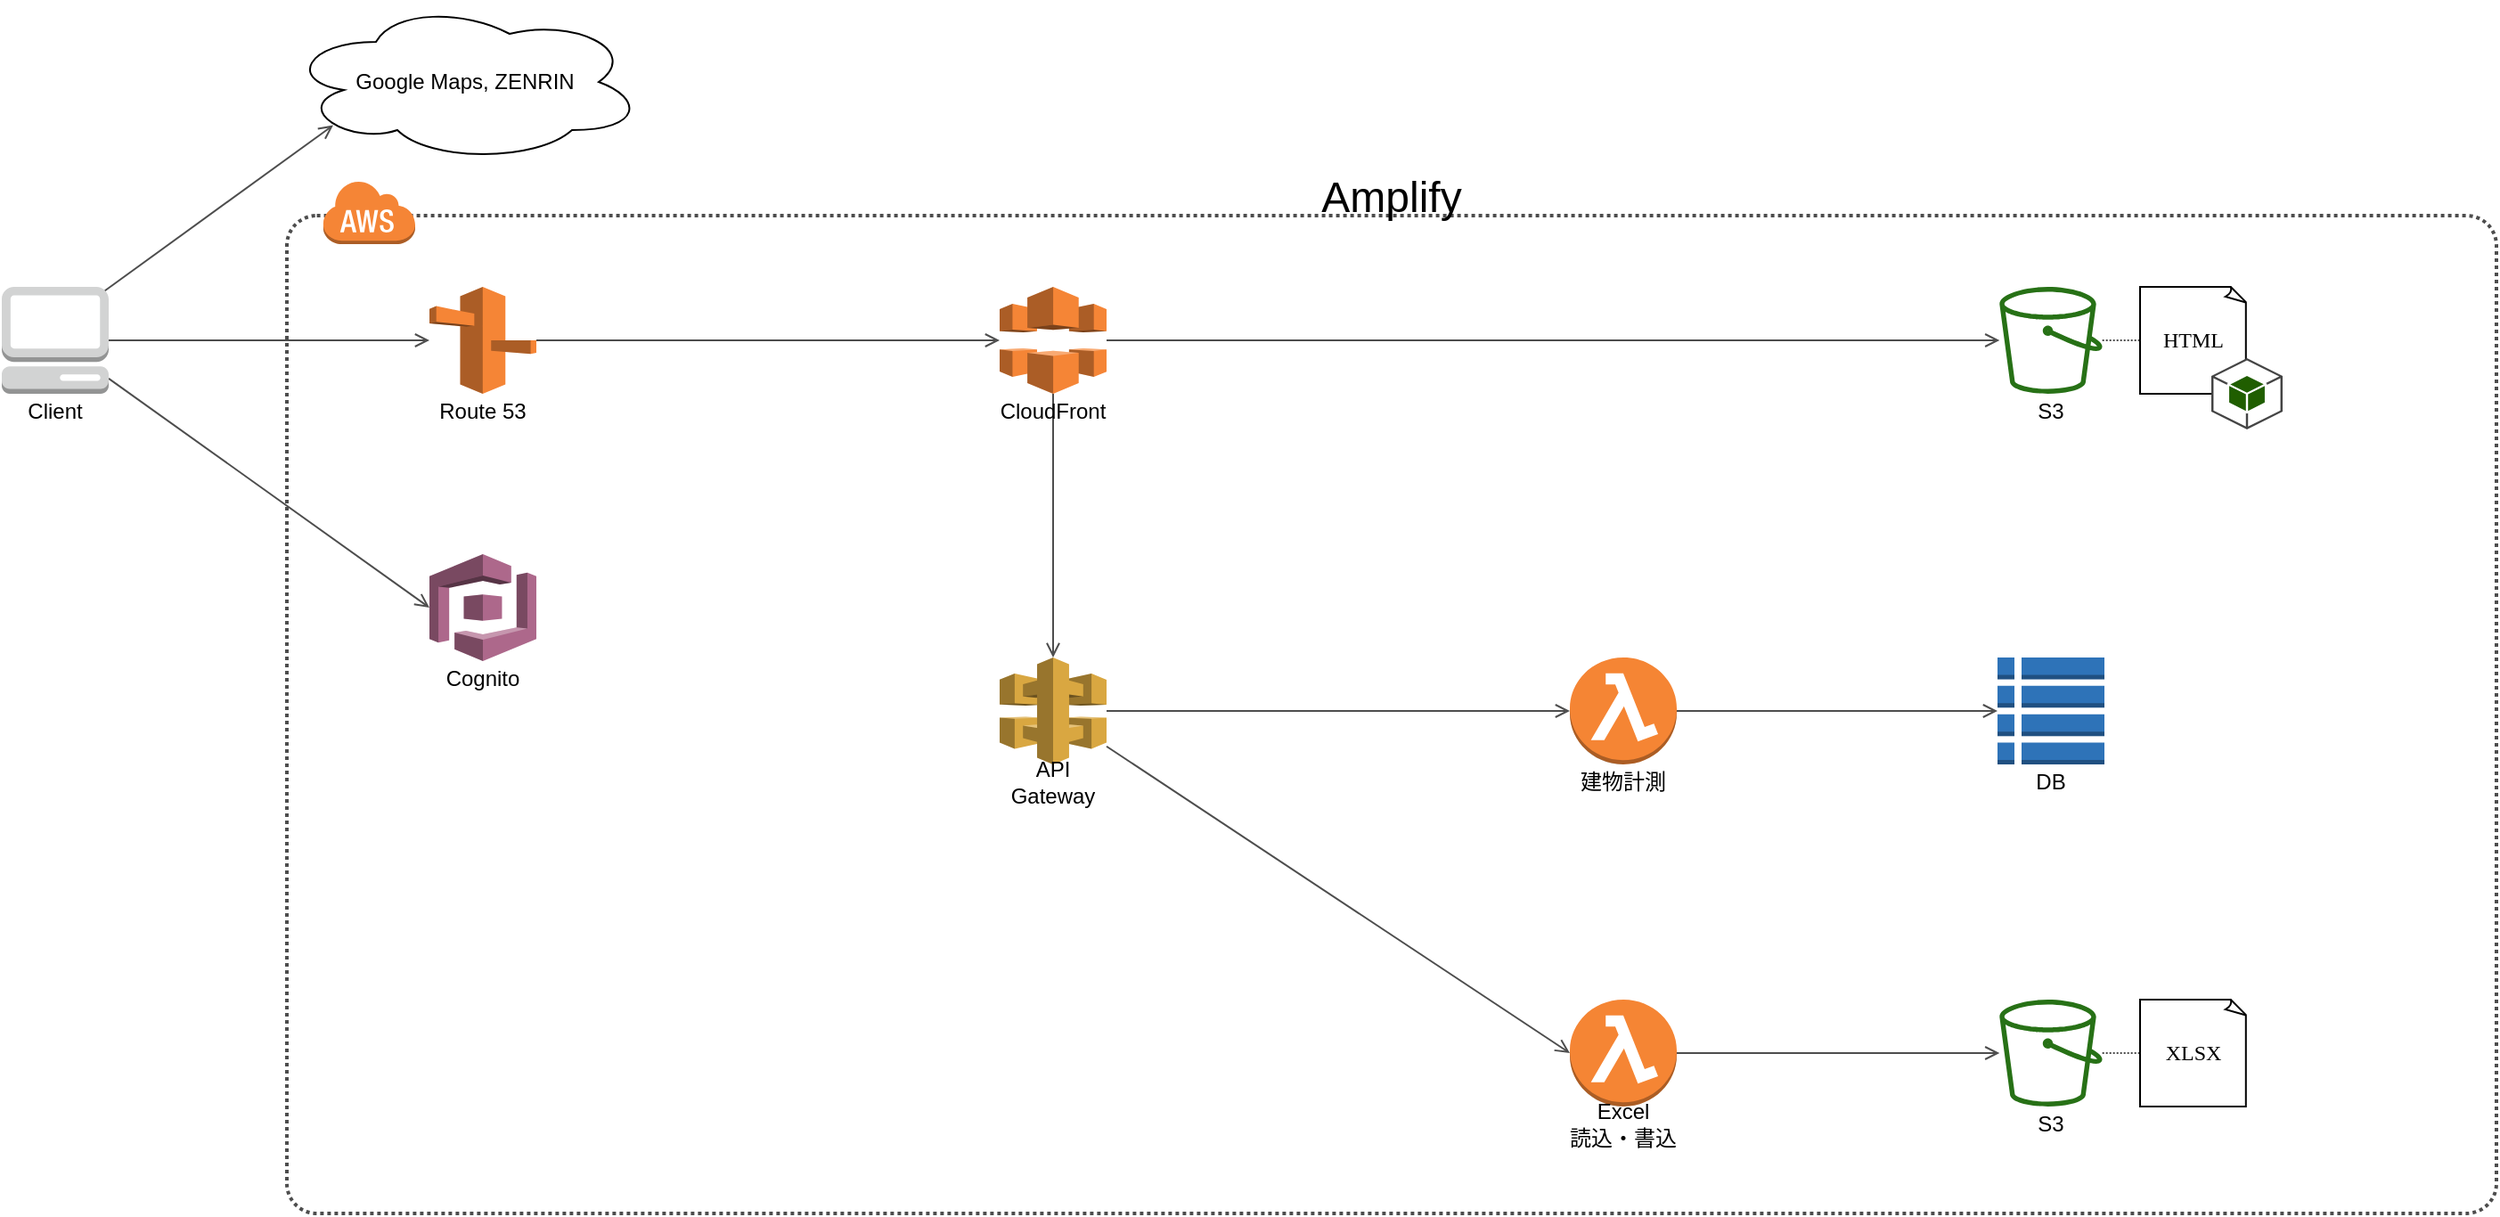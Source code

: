 <mxfile version="13.1.3" type="device"><diagram id="8mWeo2DlBejSomdf8wcV" name="Page-1"><mxGraphModel dx="920" dy="516" grid="1" gridSize="10" guides="1" tooltips="1" connect="1" arrows="1" fold="1" page="1" pageScale="1" pageWidth="1920" pageHeight="1200" math="0" shadow="0"><root><mxCell id="0"/><mxCell id="1" parent="0"/><mxCell id="xwqouCwqAd0GwFi5aQA8-1" value="" style="rounded=1;arcSize=3;dashed=1;fillColor=none;gradientColor=none;strokeWidth=2;dashPattern=1 1;strokeColor=#4D4D4D;" parent="1" vertex="1"><mxGeometry x="240" y="200" width="1240" height="560" as="geometry"/></mxCell><mxCell id="RnPEDi2kwNYS4clo-QQD-43" style="edgeStyle=none;rounded=0;orthogonalLoop=1;jettySize=auto;html=1;entryX=0;entryY=0.5;entryDx=0;entryDy=0;entryPerimeter=0;dashed=1;dashPattern=1 1;endArrow=none;endFill=0;strokeColor=#4D4D4D;" parent="1" source="RnPEDi2kwNYS4clo-QQD-5" target="RnPEDi2kwNYS4clo-QQD-36" edge="1"><mxGeometry relative="1" as="geometry"/></mxCell><mxCell id="RnPEDi2kwNYS4clo-QQD-5" value="" style="outlineConnect=0;fontColor=#232F3E;gradientColor=none;fillColor=#277116;strokeColor=none;dashed=0;verticalLabelPosition=bottom;verticalAlign=top;align=center;html=1;fontSize=12;fontStyle=0;pointerEvents=1;shape=mxgraph.aws4.bucket;" parent="1" vertex="1"><mxGeometry x="1200" y="240" width="60" height="60" as="geometry"/></mxCell><mxCell id="RnPEDi2kwNYS4clo-QQD-18" style="rounded=0;orthogonalLoop=1;jettySize=auto;html=1;entryX=0;entryY=0.5;entryDx=0;entryDy=0;entryPerimeter=0;endArrow=open;endFill=0;strokeColor=#4D4D4D;" parent="1" source="RnPEDi2kwNYS4clo-QQD-10" target="RnPEDi2kwNYS4clo-QQD-11" edge="1"><mxGeometry relative="1" as="geometry"/></mxCell><mxCell id="RnPEDi2kwNYS4clo-QQD-10" value="" style="outlineConnect=0;dashed=0;verticalLabelPosition=bottom;verticalAlign=top;align=center;html=1;shape=mxgraph.aws3.route_53;fillColor=#F58536;gradientColor=none;" parent="1" vertex="1"><mxGeometry x="320" y="240" width="60" height="60" as="geometry"/></mxCell><mxCell id="RnPEDi2kwNYS4clo-QQD-21" style="rounded=0;orthogonalLoop=1;jettySize=auto;html=1;endArrow=open;endFill=0;strokeColor=#4D4D4D;" parent="1" source="RnPEDi2kwNYS4clo-QQD-11" target="RnPEDi2kwNYS4clo-QQD-5" edge="1"><mxGeometry relative="1" as="geometry"/></mxCell><mxCell id="RnPEDi2kwNYS4clo-QQD-11" value="" style="outlineConnect=0;dashed=0;verticalLabelPosition=bottom;verticalAlign=top;align=center;html=1;shape=mxgraph.aws3.cloudfront;fillColor=#F58536;gradientColor=none;" parent="1" vertex="1"><mxGeometry x="640" y="240" width="60" height="60" as="geometry"/></mxCell><mxCell id="RnPEDi2kwNYS4clo-QQD-30" style="edgeStyle=none;rounded=0;orthogonalLoop=1;jettySize=auto;html=1;endArrow=open;endFill=0;strokeColor=#4D4D4D;exitX=0.5;exitY=1;exitDx=0;exitDy=0;exitPerimeter=0;" parent="1" source="RnPEDi2kwNYS4clo-QQD-11" target="RnPEDi2kwNYS4clo-QQD-13" edge="1"><mxGeometry relative="1" as="geometry"/></mxCell><mxCell id="RnPEDi2kwNYS4clo-QQD-32" style="edgeStyle=none;rounded=0;orthogonalLoop=1;jettySize=auto;html=1;entryX=0;entryY=0.5;entryDx=0;entryDy=0;entryPerimeter=0;endArrow=open;endFill=0;strokeColor=#4D4D4D;" parent="1" source="RnPEDi2kwNYS4clo-QQD-13" target="RnPEDi2kwNYS4clo-QQD-26" edge="1"><mxGeometry relative="1" as="geometry"/></mxCell><mxCell id="RnPEDi2kwNYS4clo-QQD-13" value="" style="outlineConnect=0;dashed=0;verticalLabelPosition=bottom;verticalAlign=top;align=center;html=1;shape=mxgraph.aws3.api_gateway;fillColor=#D9A741;gradientColor=none;" parent="1" vertex="1"><mxGeometry x="640" y="448" width="60" height="60" as="geometry"/></mxCell><mxCell id="RnPEDi2kwNYS4clo-QQD-17" style="rounded=0;orthogonalLoop=1;jettySize=auto;html=1;endArrow=open;endFill=0;strokeColor=#4D4D4D;" parent="1" source="RnPEDi2kwNYS4clo-QQD-16" target="RnPEDi2kwNYS4clo-QQD-10" edge="1"><mxGeometry relative="1" as="geometry"/></mxCell><mxCell id="RnPEDi2kwNYS4clo-QQD-23" style="rounded=0;orthogonalLoop=1;jettySize=auto;html=1;entryX=0;entryY=0.5;entryDx=0;entryDy=0;entryPerimeter=0;endArrow=open;endFill=0;strokeColor=#4D4D4D;" parent="1" source="RnPEDi2kwNYS4clo-QQD-16" target="RnPEDi2kwNYS4clo-QQD-12" edge="1"><mxGeometry relative="1" as="geometry"/></mxCell><mxCell id="RnPEDi2kwNYS4clo-QQD-16" value="" style="outlineConnect=0;dashed=0;verticalLabelPosition=bottom;verticalAlign=top;align=center;html=1;shape=mxgraph.aws3.management_console;fillColor=#D2D3D3;gradientColor=none;" parent="1" vertex="1"><mxGeometry x="80" y="240" width="60" height="60" as="geometry"/></mxCell><mxCell id="RnPEDi2kwNYS4clo-QQD-33" style="edgeStyle=none;rounded=0;orthogonalLoop=1;jettySize=auto;html=1;endArrow=open;endFill=0;strokeColor=#4D4D4D;exitX=1;exitY=0.5;exitDx=0;exitDy=0;exitPerimeter=0;" parent="1" source="RnPEDi2kwNYS4clo-QQD-26" target="RnPEDi2kwNYS4clo-QQD-29" edge="1"><mxGeometry relative="1" as="geometry"><mxPoint x="1020" y="670" as="sourcePoint"/></mxGeometry></mxCell><mxCell id="RnPEDi2kwNYS4clo-QQD-34" style="edgeStyle=none;rounded=0;orthogonalLoop=1;jettySize=auto;html=1;entryX=0;entryY=0.5;entryDx=0;entryDy=0;entryPerimeter=0;endArrow=open;endFill=0;strokeColor=#4D4D4D;exitX=1;exitY=0.5;exitDx=0;exitDy=0;exitPerimeter=0;" parent="1" source="m_vFPRysdUYpyudbhh8r-3" target="RnPEDi2kwNYS4clo-QQD-2" edge="1"><mxGeometry relative="1" as="geometry"><mxPoint x="1020" y="838" as="sourcePoint"/></mxGeometry></mxCell><mxCell id="RnPEDi2kwNYS4clo-QQD-26" value="" style="outlineConnect=0;dashed=0;verticalLabelPosition=bottom;verticalAlign=top;align=center;html=1;shape=mxgraph.aws3.lambda_function;fillColor=#F58534;gradientColor=none;" parent="1" vertex="1"><mxGeometry x="960" y="640" width="60" height="60" as="geometry"/></mxCell><mxCell id="RnPEDi2kwNYS4clo-QQD-42" value="" style="edgeStyle=none;rounded=0;orthogonalLoop=1;jettySize=auto;html=1;endArrow=none;endFill=0;strokeColor=#4D4D4D;entryX=0;entryY=0.5;entryDx=0;entryDy=0;entryPerimeter=0;dashed=1;dashPattern=1 1;" parent="1" source="RnPEDi2kwNYS4clo-QQD-29" target="RnPEDi2kwNYS4clo-QQD-38" edge="1"><mxGeometry relative="1" as="geometry"><mxPoint x="1361.465" y="680" as="targetPoint"/></mxGeometry></mxCell><mxCell id="RnPEDi2kwNYS4clo-QQD-29" value="" style="outlineConnect=0;fontColor=#232F3E;gradientColor=none;fillColor=#277116;strokeColor=none;dashed=0;verticalLabelPosition=bottom;verticalAlign=top;align=center;html=1;fontSize=12;fontStyle=0;pointerEvents=1;shape=mxgraph.aws4.bucket;" parent="1" vertex="1"><mxGeometry x="1200" y="640" width="60" height="60" as="geometry"/></mxCell><mxCell id="RnPEDi2kwNYS4clo-QQD-38" value="XLSX" style="whiteSpace=wrap;html=1;shape=mxgraph.basic.document;fontFamily=MeiryoUI;fontSize=12;" parent="1" vertex="1"><mxGeometry x="1280" y="640" width="60" height="60" as="geometry"/></mxCell><mxCell id="RnPEDi2kwNYS4clo-QQD-39" style="edgeStyle=none;rounded=0;orthogonalLoop=1;jettySize=auto;html=1;exitX=0;exitY=0.5;exitDx=0;exitDy=0;exitPerimeter=0;endArrow=open;endFill=0;strokeColor=#4D4D4D;" parent="1" source="RnPEDi2kwNYS4clo-QQD-38" target="RnPEDi2kwNYS4clo-QQD-38" edge="1"><mxGeometry relative="1" as="geometry"/></mxCell><mxCell id="RnPEDi2kwNYS4clo-QQD-45" value="Client" style="text;html=1;strokeColor=none;fillColor=none;align=center;verticalAlign=middle;whiteSpace=wrap;rounded=0;fontSize=12;" parent="1" vertex="1"><mxGeometry x="80" y="300" width="60" height="20" as="geometry"/></mxCell><mxCell id="RnPEDi2kwNYS4clo-QQD-46" value="Route 53" style="text;html=1;strokeColor=none;fillColor=none;align=center;verticalAlign=middle;whiteSpace=wrap;rounded=0;fontSize=12;" parent="1" vertex="1"><mxGeometry x="320" y="300" width="60" height="20" as="geometry"/></mxCell><mxCell id="RnPEDi2kwNYS4clo-QQD-48" value="CloudFront" style="text;html=1;strokeColor=none;fillColor=none;align=center;verticalAlign=middle;whiteSpace=wrap;rounded=0;fontSize=12;" parent="1" vertex="1"><mxGeometry x="640" y="300" width="60" height="20" as="geometry"/></mxCell><mxCell id="RnPEDi2kwNYS4clo-QQD-51" value="API Gateway" style="text;html=1;strokeColor=none;fillColor=none;align=center;verticalAlign=middle;whiteSpace=wrap;rounded=0;fontSize=12;" parent="1" vertex="1"><mxGeometry x="640" y="508" width="60" height="20" as="geometry"/></mxCell><mxCell id="RnPEDi2kwNYS4clo-QQD-52" value="S3" style="text;html=1;strokeColor=none;fillColor=none;align=center;verticalAlign=middle;whiteSpace=wrap;rounded=0;fontSize=12;" parent="1" vertex="1"><mxGeometry x="1200" y="300" width="60" height="20" as="geometry"/></mxCell><mxCell id="RnPEDi2kwNYS4clo-QQD-53" value="S3" style="text;html=1;strokeColor=none;fillColor=none;align=center;verticalAlign=middle;whiteSpace=wrap;rounded=0;fontSize=12;" parent="1" vertex="1"><mxGeometry x="1200" y="700" width="60" height="20" as="geometry"/></mxCell><mxCell id="xwqouCwqAd0GwFi5aQA8-2" value="" style="dashed=0;html=1;shape=mxgraph.aws3.cloud;fillColor=#F58536;gradientColor=none;dashed=0;" parent="1" vertex="1"><mxGeometry x="260" y="180" width="52" height="36" as="geometry"/></mxCell><mxCell id="xwqouCwqAd0GwFi5aQA8-3" value="Amplify" style="text;html=1;strokeColor=none;fillColor=none;align=center;verticalAlign=middle;whiteSpace=wrap;rounded=0;fontSize=24;" parent="1" vertex="1"><mxGeometry x="785" y="180" width="150" height="20" as="geometry"/></mxCell><mxCell id="RnPEDi2kwNYS4clo-QQD-56" value="Excel&lt;br&gt;読込・書込" style="text;html=1;strokeColor=none;fillColor=none;align=center;verticalAlign=middle;whiteSpace=wrap;rounded=0;fontSize=12;" parent="1" vertex="1"><mxGeometry x="950" y="700" width="80" height="20" as="geometry"/></mxCell><mxCell id="m_vFPRysdUYpyudbhh8r-1" style="edgeStyle=none;rounded=0;orthogonalLoop=1;jettySize=auto;html=1;endArrow=open;endFill=0;strokeColor=#4D4D4D;entryX=0.493;entryY=0.013;entryDx=0;entryDy=0;entryPerimeter=0;" parent="1" source="RnPEDi2kwNYS4clo-QQD-26" target="RnPEDi2kwNYS4clo-QQD-56" edge="1"><mxGeometry relative="1" as="geometry"><mxPoint x="999.44" y="881.04" as="targetPoint"/><mxPoint x="991.342" y="700" as="sourcePoint"/></mxGeometry></mxCell><mxCell id="m_vFPRysdUYpyudbhh8r-3" value="" style="outlineConnect=0;dashed=0;verticalLabelPosition=bottom;verticalAlign=top;align=center;html=1;shape=mxgraph.aws3.lambda_function;fillColor=#F58534;gradientColor=none;" parent="1" vertex="1"><mxGeometry x="960" y="448" width="60" height="60" as="geometry"/></mxCell><mxCell id="m_vFPRysdUYpyudbhh8r-4" value="建物計測" style="text;html=1;strokeColor=none;fillColor=none;align=center;verticalAlign=middle;whiteSpace=wrap;rounded=0;fontSize=12;" parent="1" vertex="1"><mxGeometry x="950" y="508" width="80" height="20" as="geometry"/></mxCell><mxCell id="m_vFPRysdUYpyudbhh8r-5" style="edgeStyle=none;rounded=0;orthogonalLoop=1;jettySize=auto;html=1;entryX=0;entryY=0.5;entryDx=0;entryDy=0;entryPerimeter=0;endArrow=open;endFill=0;strokeColor=#4D4D4D;" parent="1" source="RnPEDi2kwNYS4clo-QQD-13" target="m_vFPRysdUYpyudbhh8r-3" edge="1"><mxGeometry relative="1" as="geometry"><mxPoint x="710" y="500.414" as="sourcePoint"/><mxPoint x="970" y="608" as="targetPoint"/></mxGeometry></mxCell><mxCell id="RnPEDi2kwNYS4clo-QQD-12" value="" style="outlineConnect=0;dashed=0;verticalLabelPosition=bottom;verticalAlign=top;align=center;html=1;shape=mxgraph.aws3.cognito;fillColor=#AD688B;gradientColor=none;" parent="1" vertex="1"><mxGeometry x="320" y="390" width="60" height="60" as="geometry"/></mxCell><mxCell id="RnPEDi2kwNYS4clo-QQD-50" value="Cognito" style="text;html=1;strokeColor=none;fillColor=none;align=center;verticalAlign=middle;whiteSpace=wrap;rounded=0;fontSize=12;" parent="1" vertex="1"><mxGeometry x="320" y="450" width="60" height="20" as="geometry"/></mxCell><mxCell id="RnPEDi2kwNYS4clo-QQD-36" value="HTML" style="whiteSpace=wrap;html=1;shape=mxgraph.basic.document;fontFamily=MeiryoUI;" parent="1" vertex="1"><mxGeometry x="1280" y="240" width="60" height="60" as="geometry"/></mxCell><mxCell id="RnPEDi2kwNYS4clo-QQD-37" value="" style="outlineConnect=0;dashed=0;verticalLabelPosition=bottom;verticalAlign=top;align=center;html=1;shape=mxgraph.aws3.android;fillColor=#205E00;gradientColor=none;" parent="1" vertex="1"><mxGeometry x="1320" y="280" width="40" height="40" as="geometry"/></mxCell><mxCell id="RnPEDi2kwNYS4clo-QQD-54" value="DB" style="text;html=1;strokeColor=none;fillColor=none;align=center;verticalAlign=middle;whiteSpace=wrap;rounded=0;fontSize=12;" parent="1" vertex="1"><mxGeometry x="1200" y="508" width="60" height="20" as="geometry"/></mxCell><mxCell id="RnPEDi2kwNYS4clo-QQD-2" value="" style="outlineConnect=0;dashed=0;verticalLabelPosition=bottom;verticalAlign=top;align=center;html=1;shape=mxgraph.aws3.table;fillColor=#2E73B8;gradientColor=none;" parent="1" vertex="1"><mxGeometry x="1200" y="448" width="60" height="60" as="geometry"/></mxCell><mxCell id="JOXZurdSbjppu9tukQVj-5" value="Google Maps, ZENRIN" style="ellipse;shape=cloud;whiteSpace=wrap;html=1;fontSize=12;" vertex="1" parent="1"><mxGeometry x="240" y="80" width="200" height="90" as="geometry"/></mxCell><mxCell id="JOXZurdSbjppu9tukQVj-8" style="rounded=0;orthogonalLoop=1;jettySize=auto;html=1;endArrow=open;endFill=0;strokeColor=#4D4D4D;entryX=0.13;entryY=0.77;entryDx=0;entryDy=0;entryPerimeter=0;exitX=0.965;exitY=0.035;exitDx=0;exitDy=0;exitPerimeter=0;" edge="1" parent="1" source="RnPEDi2kwNYS4clo-QQD-16" target="JOXZurdSbjppu9tukQVj-5"><mxGeometry relative="1" as="geometry"><mxPoint x="148" y="252" as="sourcePoint"/><mxPoint x="338" y="127" as="targetPoint"/></mxGeometry></mxCell></root></mxGraphModel></diagram></mxfile>